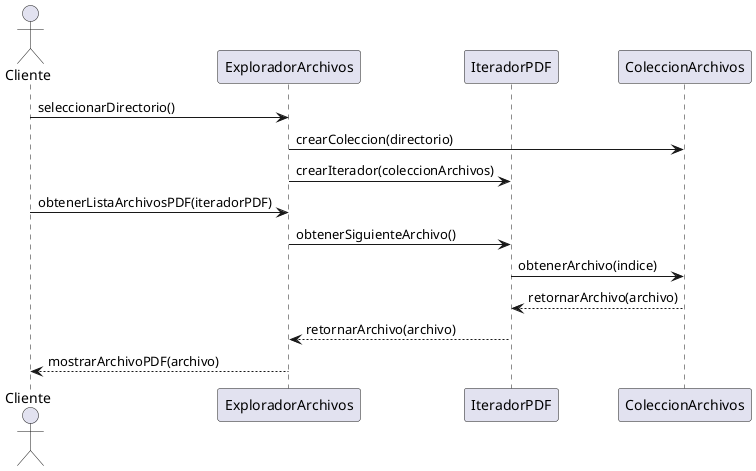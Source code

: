 @startuml pdf

actor Cliente

participant ExploradorArchivos
participant IteradorPDF
participant ColeccionArchivos

Cliente -> ExploradorArchivos: seleccionarDirectorio()
ExploradorArchivos -> ColeccionArchivos: crearColeccion(directorio)
ExploradorArchivos -> IteradorPDF: crearIterador(coleccionArchivos)
Cliente -> ExploradorArchivos: obtenerListaArchivosPDF(iteradorPDF)
ExploradorArchivos -> IteradorPDF: obtenerSiguienteArchivo()
IteradorPDF -> ColeccionArchivos: obtenerArchivo(indice)
ColeccionArchivos --> IteradorPDF: retornarArchivo(archivo)
IteradorPDF --> ExploradorArchivos: retornarArchivo(archivo)
ExploradorArchivos --> Cliente: mostrarArchivoPDF(archivo)

@enduml
